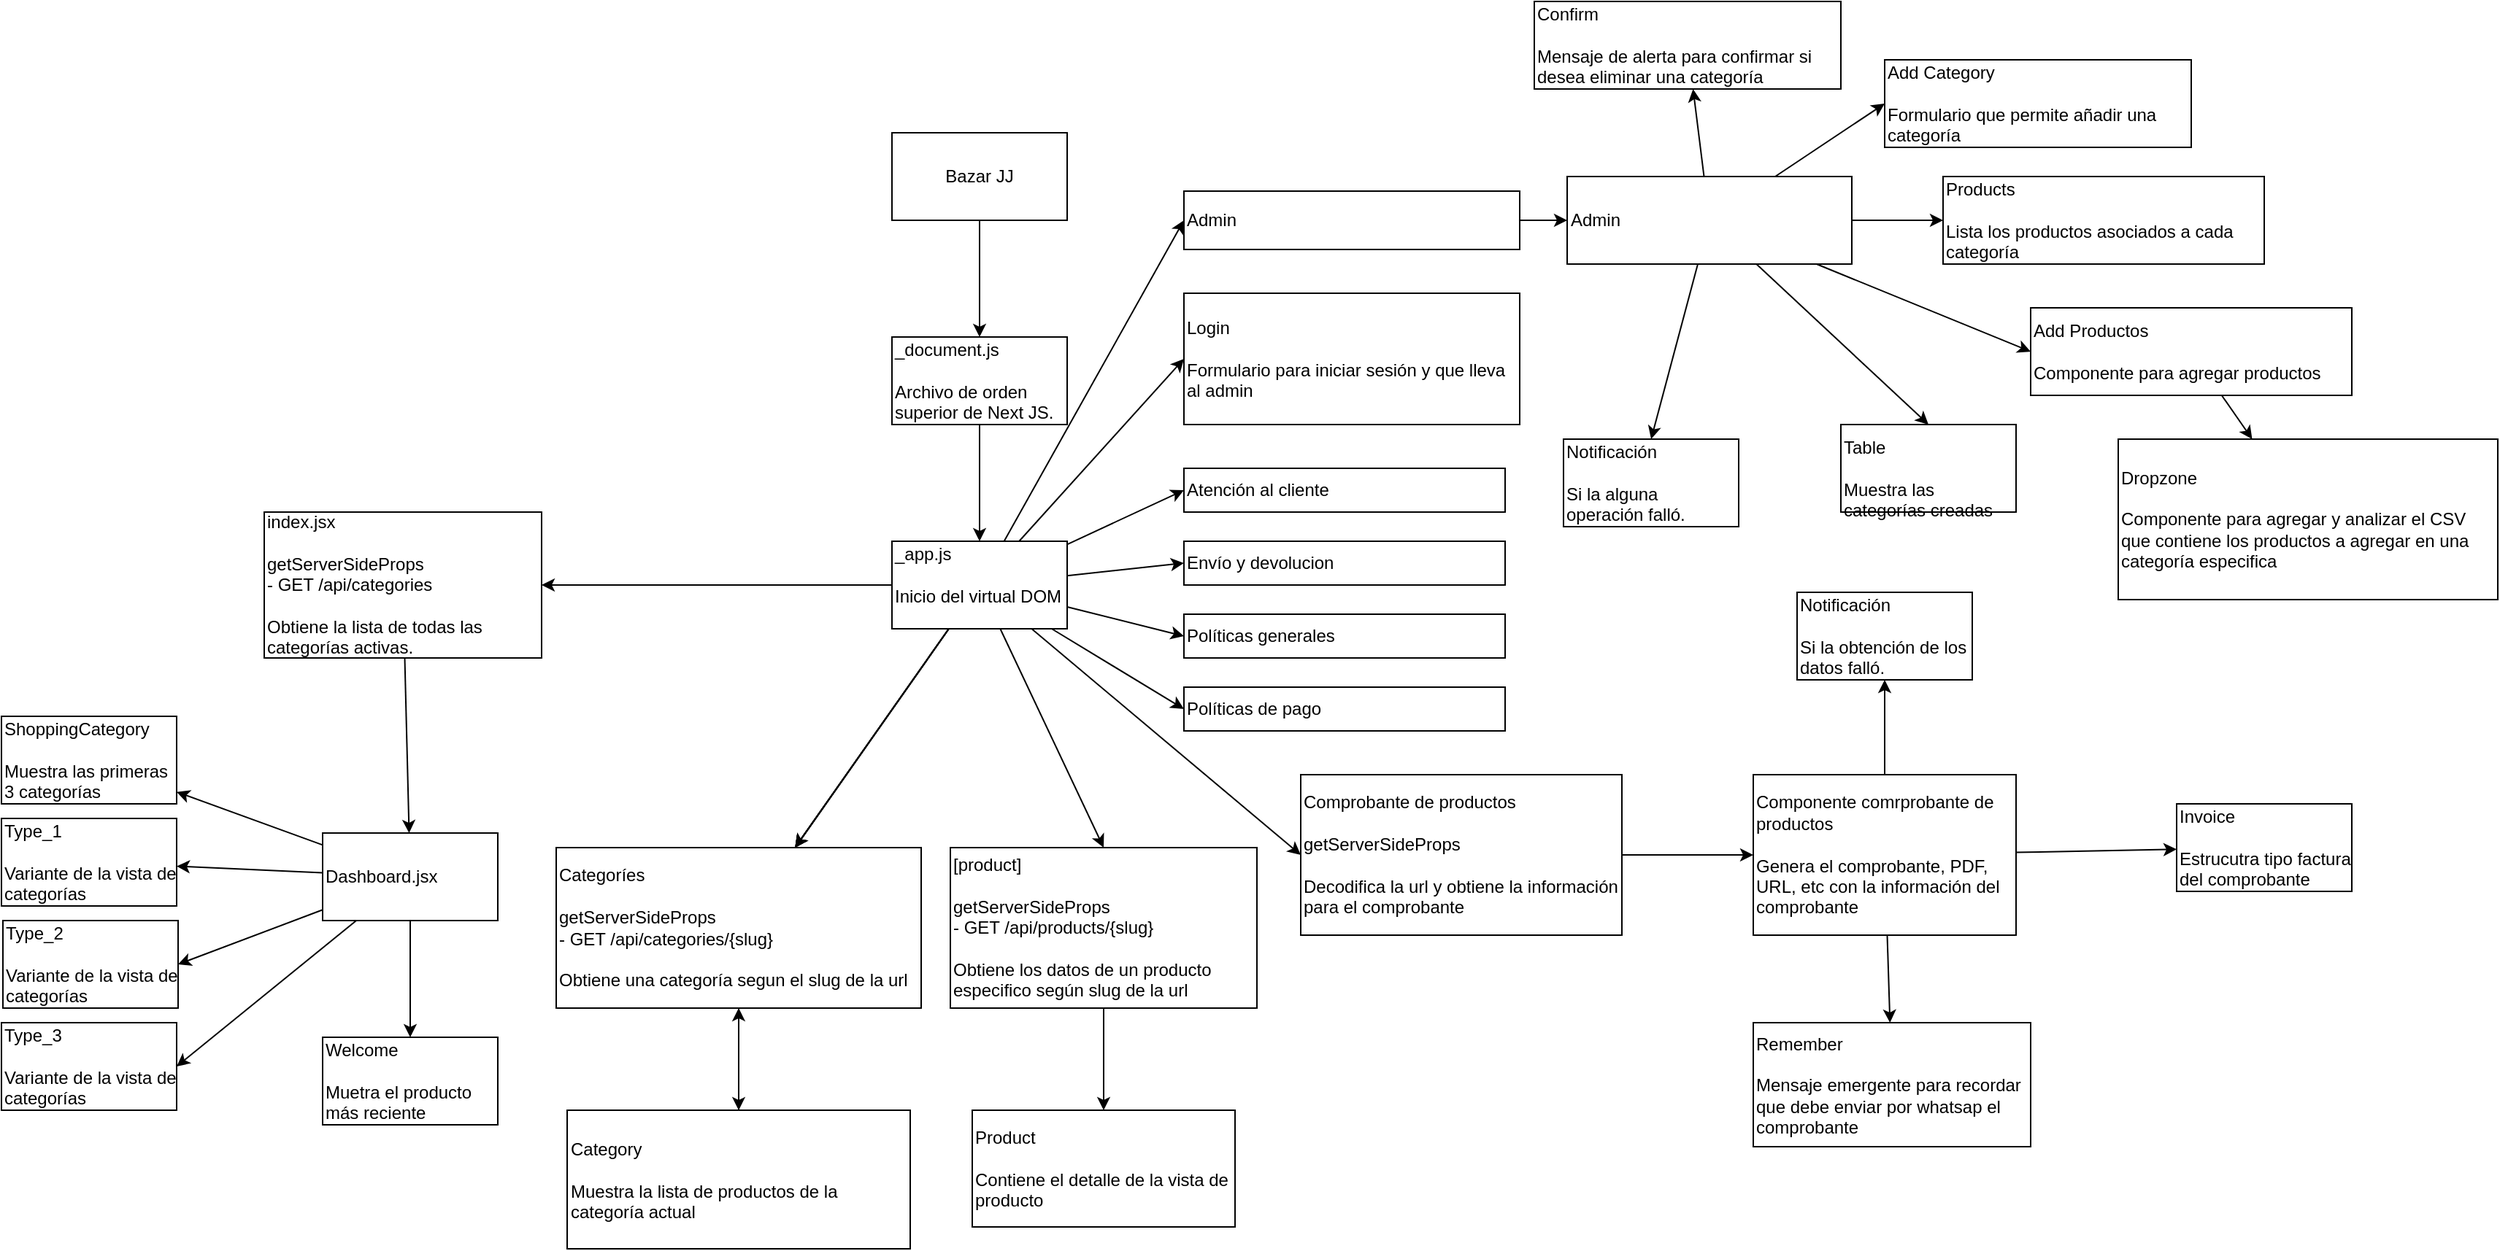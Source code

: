 <mxfile>
    <diagram id="_WbE188OG-jVPHP1DzlL" name="Page-1">
        <mxGraphModel dx="3843" dy="2657" grid="1" gridSize="10" guides="1" tooltips="1" connect="1" arrows="1" fold="1" page="1" pageScale="1" pageWidth="827" pageHeight="1169" math="0" shadow="0">
            <root>
                <mxCell id="0"/>
                <mxCell id="1" parent="0"/>
                <mxCell id="4" value="" style="edgeStyle=none;html=1;" edge="1" parent="1" source="2" target="3">
                    <mxGeometry relative="1" as="geometry"/>
                </mxCell>
                <mxCell id="2" value="Bazar JJ" style="rounded=0;whiteSpace=wrap;html=1;" parent="1" vertex="1">
                    <mxGeometry x="220" y="20" width="120" height="60" as="geometry"/>
                </mxCell>
                <mxCell id="8" value="" style="edgeStyle=none;html=1;" edge="1" parent="1" source="3" target="7">
                    <mxGeometry relative="1" as="geometry"/>
                </mxCell>
                <mxCell id="3" value="_document.js&lt;br&gt;&lt;br&gt;Archivo de orden superior de Next JS." style="rounded=0;whiteSpace=wrap;html=1;align=left;" vertex="1" parent="1">
                    <mxGeometry x="220" y="160" width="120" height="60" as="geometry"/>
                </mxCell>
                <mxCell id="11" value="" style="edgeStyle=none;html=1;" edge="1" parent="1" source="7" target="10">
                    <mxGeometry relative="1" as="geometry"/>
                </mxCell>
                <mxCell id="234" value="" style="edgeStyle=none;html=1;" edge="1" parent="1" source="7" target="233">
                    <mxGeometry relative="1" as="geometry"/>
                </mxCell>
                <mxCell id="sxn3RgjgabCz4RHIxFUt-236" value="" style="edgeStyle=none;html=1;" edge="1" parent="1" source="7" target="233">
                    <mxGeometry relative="1" as="geometry"/>
                </mxCell>
                <mxCell id="sxn3RgjgabCz4RHIxFUt-237" value="" style="edgeStyle=none;html=1;" edge="1" parent="1" source="7" target="233">
                    <mxGeometry relative="1" as="geometry"/>
                </mxCell>
                <mxCell id="sxn3RgjgabCz4RHIxFUt-238" value="" style="edgeStyle=none;html=1;" edge="1" parent="1" source="7" target="233">
                    <mxGeometry relative="1" as="geometry"/>
                </mxCell>
                <mxCell id="sxn3RgjgabCz4RHIxFUt-240" style="edgeStyle=none;html=1;entryX=0.5;entryY=0;entryDx=0;entryDy=0;" edge="1" parent="1" source="7" target="sxn3RgjgabCz4RHIxFUt-239">
                    <mxGeometry relative="1" as="geometry"/>
                </mxCell>
                <mxCell id="7TLhGI4IgxFFHA1B7xIi-238" style="edgeStyle=none;html=1;entryX=0;entryY=0.5;entryDx=0;entryDy=0;" edge="1" parent="1" source="7" target="7TLhGI4IgxFFHA1B7xIi-234">
                    <mxGeometry relative="1" as="geometry"/>
                </mxCell>
                <mxCell id="7TLhGI4IgxFFHA1B7xIi-239" style="edgeStyle=none;html=1;entryX=0;entryY=0.5;entryDx=0;entryDy=0;" edge="1" parent="1" source="7" target="7TLhGI4IgxFFHA1B7xIi-236">
                    <mxGeometry relative="1" as="geometry"/>
                </mxCell>
                <mxCell id="7TLhGI4IgxFFHA1B7xIi-242" style="edgeStyle=none;html=1;entryX=0;entryY=0.5;entryDx=0;entryDy=0;" edge="1" parent="1" source="7" target="7TLhGI4IgxFFHA1B7xIi-240">
                    <mxGeometry relative="1" as="geometry"/>
                </mxCell>
                <mxCell id="7TLhGI4IgxFFHA1B7xIi-247" style="edgeStyle=none;html=1;entryX=0;entryY=0.5;entryDx=0;entryDy=0;" edge="1" parent="1" source="7" target="7TLhGI4IgxFFHA1B7xIi-244">
                    <mxGeometry relative="1" as="geometry"/>
                </mxCell>
                <mxCell id="7TLhGI4IgxFFHA1B7xIi-248" style="edgeStyle=none;html=1;entryX=0;entryY=0.5;entryDx=0;entryDy=0;" edge="1" parent="1" source="7" target="7TLhGI4IgxFFHA1B7xIi-245">
                    <mxGeometry relative="1" as="geometry"/>
                </mxCell>
                <mxCell id="7TLhGI4IgxFFHA1B7xIi-249" style="edgeStyle=none;html=1;entryX=0;entryY=0.5;entryDx=0;entryDy=0;" edge="1" parent="1" source="7" target="7TLhGI4IgxFFHA1B7xIi-246">
                    <mxGeometry relative="1" as="geometry"/>
                </mxCell>
                <mxCell id="7TLhGI4IgxFFHA1B7xIi-251" style="edgeStyle=none;html=1;entryX=0;entryY=0.5;entryDx=0;entryDy=0;" edge="1" parent="1" source="7" target="7TLhGI4IgxFFHA1B7xIi-250">
                    <mxGeometry relative="1" as="geometry"/>
                </mxCell>
                <mxCell id="7" value="_app.js&lt;br&gt;&lt;br&gt;Inicio del virtual DOM&lt;br&gt;&lt;br&gt;" style="whiteSpace=wrap;html=1;align=left;rounded=0;" vertex="1" parent="1">
                    <mxGeometry x="220" y="300" width="120" height="60" as="geometry"/>
                </mxCell>
                <mxCell id="198" value="" style="edgeStyle=none;html=1;" edge="1" parent="1" source="10" target="197">
                    <mxGeometry relative="1" as="geometry"/>
                </mxCell>
                <mxCell id="10" value="index.jsx&lt;br&gt;&lt;br&gt;getServerSideProps&lt;br&gt;- GET /api/categories&amp;nbsp;&lt;br&gt;&lt;br&gt;Obtiene la lista de todas las categorías activas." style="whiteSpace=wrap;html=1;align=left;rounded=0;" vertex="1" parent="1">
                    <mxGeometry x="-210" y="280" width="190" height="100" as="geometry"/>
                </mxCell>
                <mxCell id="201" value="" style="edgeStyle=none;html=1;" edge="1" parent="1" source="197" target="200">
                    <mxGeometry relative="1" as="geometry"/>
                </mxCell>
                <mxCell id="219" value="" style="edgeStyle=none;html=1;" edge="1" parent="1" source="197" target="218">
                    <mxGeometry relative="1" as="geometry"/>
                </mxCell>
                <mxCell id="228" style="edgeStyle=none;html=1;entryX=1;entryY=0.5;entryDx=0;entryDy=0;" edge="1" parent="1" source="197" target="226">
                    <mxGeometry relative="1" as="geometry"/>
                </mxCell>
                <mxCell id="229" style="edgeStyle=none;html=1;entryX=1;entryY=0.5;entryDx=0;entryDy=0;" edge="1" parent="1" source="197" target="227">
                    <mxGeometry relative="1" as="geometry"/>
                </mxCell>
                <mxCell id="231" value="" style="edgeStyle=none;html=1;" edge="1" parent="1" source="197" target="230">
                    <mxGeometry relative="1" as="geometry"/>
                </mxCell>
                <mxCell id="197" value="Dashboard.jsx&lt;br&gt;" style="whiteSpace=wrap;html=1;align=left;rounded=0;" vertex="1" parent="1">
                    <mxGeometry x="-170" y="500" width="120" height="60" as="geometry"/>
                </mxCell>
                <mxCell id="200" value="ShoppingCategory&lt;br&gt;&lt;br&gt;Muestra las primeras 3 categorías&amp;nbsp;" style="whiteSpace=wrap;html=1;align=left;rounded=0;" vertex="1" parent="1">
                    <mxGeometry x="-390" y="420" width="120" height="60" as="geometry"/>
                </mxCell>
                <mxCell id="218" value="Type_1&lt;br&gt;&lt;br&gt;Variante de la vista de categorías" style="whiteSpace=wrap;html=1;align=left;rounded=0;" vertex="1" parent="1">
                    <mxGeometry x="-390" y="490" width="120" height="60" as="geometry"/>
                </mxCell>
                <mxCell id="226" value="Type_2&lt;br&gt;&lt;br&gt;Variante de la vista de categorías" style="whiteSpace=wrap;html=1;align=left;rounded=0;" vertex="1" parent="1">
                    <mxGeometry x="-389" y="560" width="120" height="60" as="geometry"/>
                </mxCell>
                <mxCell id="227" value="Type_3&lt;br&gt;&lt;br&gt;Variante de la vista de categorías" style="whiteSpace=wrap;html=1;align=left;rounded=0;" vertex="1" parent="1">
                    <mxGeometry x="-390" y="630" width="120" height="60" as="geometry"/>
                </mxCell>
                <mxCell id="230" value="Welcome&lt;br&gt;&lt;br&gt;Muetra el producto más reciente" style="whiteSpace=wrap;html=1;align=left;rounded=0;" vertex="1" parent="1">
                    <mxGeometry x="-170" y="640" width="120" height="60" as="geometry"/>
                </mxCell>
                <mxCell id="sxn3RgjgabCz4RHIxFUt-235" value="" style="edgeStyle=none;html=1;" edge="1" parent="1" source="233" target="sxn3RgjgabCz4RHIxFUt-234">
                    <mxGeometry relative="1" as="geometry"/>
                </mxCell>
                <mxCell id="233" value="Categoríes&lt;br&gt;&lt;br&gt;getServerSideProps&lt;br&gt;- GET /api/categories/{slug}&lt;br&gt;&lt;br&gt;Obtiene una categoría segun el slug de la url" style="whiteSpace=wrap;html=1;align=left;rounded=0;" vertex="1" parent="1">
                    <mxGeometry x="-10" y="510" width="250" height="110" as="geometry"/>
                </mxCell>
                <mxCell id="sxn3RgjgabCz4RHIxFUt-243" style="edgeStyle=none;html=1;" edge="1" parent="1" source="sxn3RgjgabCz4RHIxFUt-234" target="233">
                    <mxGeometry relative="1" as="geometry"/>
                </mxCell>
                <mxCell id="sxn3RgjgabCz4RHIxFUt-234" value="Category&lt;br&gt;&lt;br&gt;Muestra la lista de productos de la categoría actual" style="whiteSpace=wrap;html=1;align=left;rounded=0;" vertex="1" parent="1">
                    <mxGeometry x="-2.5" y="690" width="235" height="95" as="geometry"/>
                </mxCell>
                <mxCell id="sxn3RgjgabCz4RHIxFUt-242" value="" style="edgeStyle=none;html=1;" edge="1" parent="1" source="sxn3RgjgabCz4RHIxFUt-239" target="sxn3RgjgabCz4RHIxFUt-241">
                    <mxGeometry relative="1" as="geometry"/>
                </mxCell>
                <mxCell id="sxn3RgjgabCz4RHIxFUt-239" value="[product]&lt;br&gt;&lt;br&gt;getServerSideProps&lt;br&gt;- GET /api/products/{slug}&lt;br&gt;&lt;br&gt;Obtiene los datos de un producto especifico según slug de la url" style="whiteSpace=wrap;html=1;align=left;rounded=0;" vertex="1" parent="1">
                    <mxGeometry x="260" y="510" width="210" height="110" as="geometry"/>
                </mxCell>
                <mxCell id="sxn3RgjgabCz4RHIxFUt-241" value="Product&lt;br&gt;&lt;br&gt;Contiene el detalle de la vista de producto" style="whiteSpace=wrap;html=1;align=left;rounded=0;" vertex="1" parent="1">
                    <mxGeometry x="275" y="690" width="180" height="80" as="geometry"/>
                </mxCell>
                <mxCell id="7TLhGI4IgxFFHA1B7xIi-234" value="Login&lt;br&gt;&lt;br&gt;Formulario para iniciar sesión y que lleva al admin" style="whiteSpace=wrap;html=1;align=left;rounded=0;" vertex="1" parent="1">
                    <mxGeometry x="420" y="130" width="230" height="90" as="geometry"/>
                </mxCell>
                <mxCell id="7TLhGI4IgxFFHA1B7xIi-263" style="edgeStyle=none;html=1;entryX=0;entryY=0.5;entryDx=0;entryDy=0;" edge="1" parent="1" source="7TLhGI4IgxFFHA1B7xIi-236" target="7TLhGI4IgxFFHA1B7xIi-262">
                    <mxGeometry relative="1" as="geometry"/>
                </mxCell>
                <mxCell id="7TLhGI4IgxFFHA1B7xIi-236" value="Admin" style="whiteSpace=wrap;html=1;align=left;rounded=0;" vertex="1" parent="1">
                    <mxGeometry x="420" y="60" width="230" height="40" as="geometry"/>
                </mxCell>
                <mxCell id="7TLhGI4IgxFFHA1B7xIi-240" value="Atención al cliente" style="whiteSpace=wrap;html=1;align=left;rounded=0;" vertex="1" parent="1">
                    <mxGeometry x="420" y="250" width="220" height="30" as="geometry"/>
                </mxCell>
                <mxCell id="7TLhGI4IgxFFHA1B7xIi-244" value="Envío y devolucion" style="whiteSpace=wrap;html=1;align=left;rounded=0;" vertex="1" parent="1">
                    <mxGeometry x="420" y="300" width="220" height="30" as="geometry"/>
                </mxCell>
                <mxCell id="7TLhGI4IgxFFHA1B7xIi-245" value="Políticas generales" style="whiteSpace=wrap;html=1;align=left;rounded=0;" vertex="1" parent="1">
                    <mxGeometry x="420" y="350" width="220" height="30" as="geometry"/>
                </mxCell>
                <mxCell id="7TLhGI4IgxFFHA1B7xIi-246" value="Políticas de pago" style="whiteSpace=wrap;html=1;align=left;rounded=0;" vertex="1" parent="1">
                    <mxGeometry x="420" y="400" width="220" height="30" as="geometry"/>
                </mxCell>
                <mxCell id="7TLhGI4IgxFFHA1B7xIi-253" value="" style="edgeStyle=none;html=1;" edge="1" parent="1" source="7TLhGI4IgxFFHA1B7xIi-250" target="7TLhGI4IgxFFHA1B7xIi-252">
                    <mxGeometry relative="1" as="geometry"/>
                </mxCell>
                <mxCell id="7TLhGI4IgxFFHA1B7xIi-250" value="Comprobante de productos&lt;br&gt;&lt;br&gt;getServerSideProps&lt;br&gt;&lt;br&gt;Decodifica la url y obtiene la información para el comprobante" style="whiteSpace=wrap;html=1;align=left;rounded=0;" vertex="1" parent="1">
                    <mxGeometry x="500" y="460" width="220" height="110" as="geometry"/>
                </mxCell>
                <mxCell id="7TLhGI4IgxFFHA1B7xIi-256" value="" style="edgeStyle=none;html=1;" edge="1" parent="1" source="7TLhGI4IgxFFHA1B7xIi-252" target="7TLhGI4IgxFFHA1B7xIi-255">
                    <mxGeometry relative="1" as="geometry"/>
                </mxCell>
                <mxCell id="7TLhGI4IgxFFHA1B7xIi-258" value="" style="edgeStyle=none;html=1;" edge="1" parent="1" source="7TLhGI4IgxFFHA1B7xIi-252" target="7TLhGI4IgxFFHA1B7xIi-257">
                    <mxGeometry relative="1" as="geometry"/>
                </mxCell>
                <mxCell id="7TLhGI4IgxFFHA1B7xIi-260" value="" style="edgeStyle=none;html=1;" edge="1" parent="1" source="7TLhGI4IgxFFHA1B7xIi-252" target="7TLhGI4IgxFFHA1B7xIi-259">
                    <mxGeometry relative="1" as="geometry"/>
                </mxCell>
                <mxCell id="7TLhGI4IgxFFHA1B7xIi-252" value="Componente comrprobante de productos&lt;br&gt;&lt;br&gt;Genera el comprobante, PDF, URL, etc con la información del comprobante" style="whiteSpace=wrap;html=1;align=left;rounded=0;" vertex="1" parent="1">
                    <mxGeometry x="810" y="460" width="180" height="110" as="geometry"/>
                </mxCell>
                <mxCell id="7TLhGI4IgxFFHA1B7xIi-255" value="Invoice&lt;br&gt;&lt;br&gt;Estrucutra tipo factura del comprobante" style="rounded=0;whiteSpace=wrap;html=1;align=left;" vertex="1" parent="1">
                    <mxGeometry x="1100" y="480" width="120" height="60" as="geometry"/>
                </mxCell>
                <mxCell id="7TLhGI4IgxFFHA1B7xIi-257" value="Notificación&lt;br&gt;&lt;br&gt;Si la obtención de los datos falló." style="whiteSpace=wrap;html=1;align=left;rounded=0;" vertex="1" parent="1">
                    <mxGeometry x="840" y="335" width="120" height="60" as="geometry"/>
                </mxCell>
                <mxCell id="7TLhGI4IgxFFHA1B7xIi-259" value="Remember&lt;br&gt;&lt;br&gt;Mensaje emergente para recordar que debe enviar por whatsap el comprobante" style="whiteSpace=wrap;html=1;align=left;rounded=0;" vertex="1" parent="1">
                    <mxGeometry x="810" y="630" width="190" height="85" as="geometry"/>
                </mxCell>
                <mxCell id="7TLhGI4IgxFFHA1B7xIi-265" style="edgeStyle=none;html=1;entryX=0.5;entryY=0;entryDx=0;entryDy=0;" edge="1" parent="1" source="7TLhGI4IgxFFHA1B7xIi-262" target="7TLhGI4IgxFFHA1B7xIi-264">
                    <mxGeometry relative="1" as="geometry"/>
                </mxCell>
                <mxCell id="7TLhGI4IgxFFHA1B7xIi-270" style="edgeStyle=none;html=1;" edge="1" parent="1" source="7TLhGI4IgxFFHA1B7xIi-262" target="7TLhGI4IgxFFHA1B7xIi-269">
                    <mxGeometry relative="1" as="geometry"/>
                </mxCell>
                <mxCell id="7TLhGI4IgxFFHA1B7xIi-272" style="edgeStyle=none;html=1;entryX=0;entryY=0.5;entryDx=0;entryDy=0;" edge="1" parent="1" source="7TLhGI4IgxFFHA1B7xIi-262" target="7TLhGI4IgxFFHA1B7xIi-266">
                    <mxGeometry relative="1" as="geometry"/>
                </mxCell>
                <mxCell id="7TLhGI4IgxFFHA1B7xIi-275" style="edgeStyle=none;html=1;" edge="1" parent="1" source="7TLhGI4IgxFFHA1B7xIi-262" target="7TLhGI4IgxFFHA1B7xIi-273">
                    <mxGeometry relative="1" as="geometry"/>
                </mxCell>
                <mxCell id="7TLhGI4IgxFFHA1B7xIi-279" style="edgeStyle=none;html=1;entryX=0.5;entryY=0;entryDx=0;entryDy=0;" edge="1" parent="1" source="7TLhGI4IgxFFHA1B7xIi-262" target="7TLhGI4IgxFFHA1B7xIi-278">
                    <mxGeometry relative="1" as="geometry"/>
                </mxCell>
                <mxCell id="7TLhGI4IgxFFHA1B7xIi-281" style="edgeStyle=none;html=1;entryX=0;entryY=0.5;entryDx=0;entryDy=0;" edge="1" parent="1" source="7TLhGI4IgxFFHA1B7xIi-262" target="7TLhGI4IgxFFHA1B7xIi-280">
                    <mxGeometry relative="1" as="geometry"/>
                </mxCell>
                <mxCell id="7TLhGI4IgxFFHA1B7xIi-262" value="Admin" style="whiteSpace=wrap;html=1;align=left;rounded=0;" vertex="1" parent="1">
                    <mxGeometry x="682.5" y="50" width="195" height="60" as="geometry"/>
                </mxCell>
                <mxCell id="7TLhGI4IgxFFHA1B7xIi-264" value="Notificación&lt;br&gt;&lt;br&gt;Si la alguna operación falló." style="whiteSpace=wrap;html=1;align=left;rounded=0;" vertex="1" parent="1">
                    <mxGeometry x="680" y="230" width="120" height="60" as="geometry"/>
                </mxCell>
                <mxCell id="7TLhGI4IgxFFHA1B7xIi-266" value="Add Category&lt;br&gt;&lt;br&gt;Formulario que permite añadir una categoría" style="whiteSpace=wrap;html=1;align=left;rounded=0;" vertex="1" parent="1">
                    <mxGeometry x="900" y="-30" width="210" height="60" as="geometry"/>
                </mxCell>
                <mxCell id="7TLhGI4IgxFFHA1B7xIi-269" value="Products&lt;br&gt;&lt;br&gt;Lista los productos asociados a cada categoría" style="whiteSpace=wrap;html=1;align=left;rounded=0;" vertex="1" parent="1">
                    <mxGeometry x="940" y="50" width="220" height="60" as="geometry"/>
                </mxCell>
                <mxCell id="7TLhGI4IgxFFHA1B7xIi-273" value="Confirm&lt;br&gt;&lt;br&gt;Mensaje de alerta para confirmar si desea eliminar una categoría" style="whiteSpace=wrap;html=1;align=left;rounded=0;" vertex="1" parent="1">
                    <mxGeometry x="660" y="-70" width="210" height="60" as="geometry"/>
                </mxCell>
                <mxCell id="7TLhGI4IgxFFHA1B7xIi-278" value="&lt;br&gt;Table&lt;br&gt;&lt;br&gt;Muestra las categorías creadas" style="whiteSpace=wrap;html=1;align=left;rounded=0;" vertex="1" parent="1">
                    <mxGeometry x="870" y="220" width="120" height="60" as="geometry"/>
                </mxCell>
                <mxCell id="7TLhGI4IgxFFHA1B7xIi-284" value="" style="edgeStyle=none;html=1;" edge="1" parent="1" source="7TLhGI4IgxFFHA1B7xIi-280" target="7TLhGI4IgxFFHA1B7xIi-283">
                    <mxGeometry relative="1" as="geometry"/>
                </mxCell>
                <mxCell id="7TLhGI4IgxFFHA1B7xIi-280" value="Add Productos&lt;br&gt;&lt;br&gt;Componente para agregar productos" style="whiteSpace=wrap;html=1;align=left;rounded=0;" vertex="1" parent="1">
                    <mxGeometry x="1000" y="140" width="220" height="60" as="geometry"/>
                </mxCell>
                <mxCell id="7TLhGI4IgxFFHA1B7xIi-283" value="Dropzone&lt;br&gt;&lt;br&gt;Componente para agregar y analizar el CSV que contiene los productos a agregar en una categoría especifica" style="whiteSpace=wrap;html=1;align=left;rounded=0;" vertex="1" parent="1">
                    <mxGeometry x="1060" y="230" width="260" height="110" as="geometry"/>
                </mxCell>
            </root>
        </mxGraphModel>
    </diagram>
    <diagram id="8ZHmAPtxkcjdq68WYiU5" name="Page-2">
        <mxGraphModel dx="1160" dy="572" grid="1" gridSize="10" guides="1" tooltips="1" connect="1" arrows="1" fold="1" page="1" pageScale="1" pageWidth="827" pageHeight="1169" math="0" shadow="0">
            <root>
                <mxCell id="0"/>
                <mxCell id="1" parent="0"/>
                <mxCell id="ggEMIiDDuYC6EZakOsWL-1" value="SEO.jsx&lt;br&gt;&lt;br&gt;Componente de metadat para compartir en redes sociales" style="whiteSpace=wrap;html=1;align=left;rounded=0;" vertex="1" parent="1">
                    <mxGeometry x="40" y="70" width="200" height="60" as="geometry"/>
                </mxCell>
                <mxCell id="RrEVAbey4dOgAZFIUHZE-1" value="" style="edgeStyle=none;html=1;" edge="1" parent="1" source="RrEVAbey4dOgAZFIUHZE-4" target="RrEVAbey4dOgAZFIUHZE-5">
                    <mxGeometry relative="1" as="geometry"/>
                </mxCell>
                <mxCell id="RrEVAbey4dOgAZFIUHZE-2" value="" style="edgeStyle=none;html=1;" edge="1" parent="1" source="RrEVAbey4dOgAZFIUHZE-4" target="RrEVAbey4dOgAZFIUHZE-6">
                    <mxGeometry relative="1" as="geometry"/>
                </mxCell>
                <mxCell id="RrEVAbey4dOgAZFIUHZE-3" value="" style="edgeStyle=none;html=1;" edge="1" parent="1" source="RrEVAbey4dOgAZFIUHZE-4" target="RrEVAbey4dOgAZFIUHZE-7">
                    <mxGeometry relative="1" as="geometry"/>
                </mxCell>
                <mxCell id="RrEVAbey4dOgAZFIUHZE-4" value="Layout" style="whiteSpace=wrap;html=1;" vertex="1" parent="1">
                    <mxGeometry x="40" y="170" width="120" height="60" as="geometry"/>
                </mxCell>
                <mxCell id="RrEVAbey4dOgAZFIUHZE-5" value="Footer" style="whiteSpace=wrap;html=1;" vertex="1" parent="1">
                    <mxGeometry x="40" y="270" width="120" height="60" as="geometry"/>
                </mxCell>
                <mxCell id="RrEVAbey4dOgAZFIUHZE-6" value="CategoriesMenu" style="whiteSpace=wrap;html=1;" vertex="1" parent="1">
                    <mxGeometry x="220" y="260" width="120" height="60" as="geometry"/>
                </mxCell>
                <mxCell id="RrEVAbey4dOgAZFIUHZE-7" value="ShoppingCard" style="whiteSpace=wrap;html=1;" vertex="1" parent="1">
                    <mxGeometry x="280" y="170" width="120" height="60" as="geometry"/>
                </mxCell>
                <mxCell id="RrEVAbey4dOgAZFIUHZE-10" style="edgeStyle=none;html=1;entryX=1;entryY=0.5;entryDx=0;entryDy=0;" edge="1" parent="1" source="RrEVAbey4dOgAZFIUHZE-9" target="RrEVAbey4dOgAZFIUHZE-7">
                    <mxGeometry relative="1" as="geometry"/>
                </mxCell>
                <mxCell id="RrEVAbey4dOgAZFIUHZE-9" value="ContextShopingCard" style="whiteSpace=wrap;html=1;" vertex="1" parent="1">
                    <mxGeometry x="540" y="170" width="130" height="60" as="geometry"/>
                </mxCell>
                <mxCell id="zVLNq3GtunQpuAXPHgdR-1" value="" style="edgeStyle=none;html=1;" edge="1" parent="1" source="zVLNq3GtunQpuAXPHgdR-3" target="zVLNq3GtunQpuAXPHgdR-4">
                    <mxGeometry relative="1" as="geometry"/>
                </mxCell>
                <mxCell id="zVLNq3GtunQpuAXPHgdR-2" value="" style="edgeStyle=none;html=1;" edge="1" parent="1" source="zVLNq3GtunQpuAXPHgdR-3" target="zVLNq3GtunQpuAXPHgdR-5">
                    <mxGeometry relative="1" as="geometry"/>
                </mxCell>
                <mxCell id="zVLNq3GtunQpuAXPHgdR-3" value="Providers.jsx&lt;br&gt;&lt;br&gt;Contenedor de proveedores&amp;nbsp;" style="whiteSpace=wrap;html=1;align=left;rounded=0;" vertex="1" parent="1">
                    <mxGeometry x="50" y="445" width="120" height="60" as="geometry"/>
                </mxCell>
                <mxCell id="zVLNq3GtunQpuAXPHgdR-4" value="Session Provider&lt;br&gt;&lt;br&gt;Componente preempaquetado que administrala sessión del usuario" style="whiteSpace=wrap;html=1;align=left;rounded=0;" vertex="1" parent="1">
                    <mxGeometry x="239" y="365" width="189" height="80" as="geometry"/>
                </mxCell>
                <mxCell id="zVLNq3GtunQpuAXPHgdR-5" value="ContextShoppingCart.jsx&lt;br&gt;&lt;br&gt;Contexto que almacen la información del carro de compras" style="whiteSpace=wrap;html=1;align=left;rounded=0;" vertex="1" parent="1">
                    <mxGeometry x="239" y="515" width="189" height="70" as="geometry"/>
                </mxCell>
            </root>
        </mxGraphModel>
    </diagram>
</mxfile>